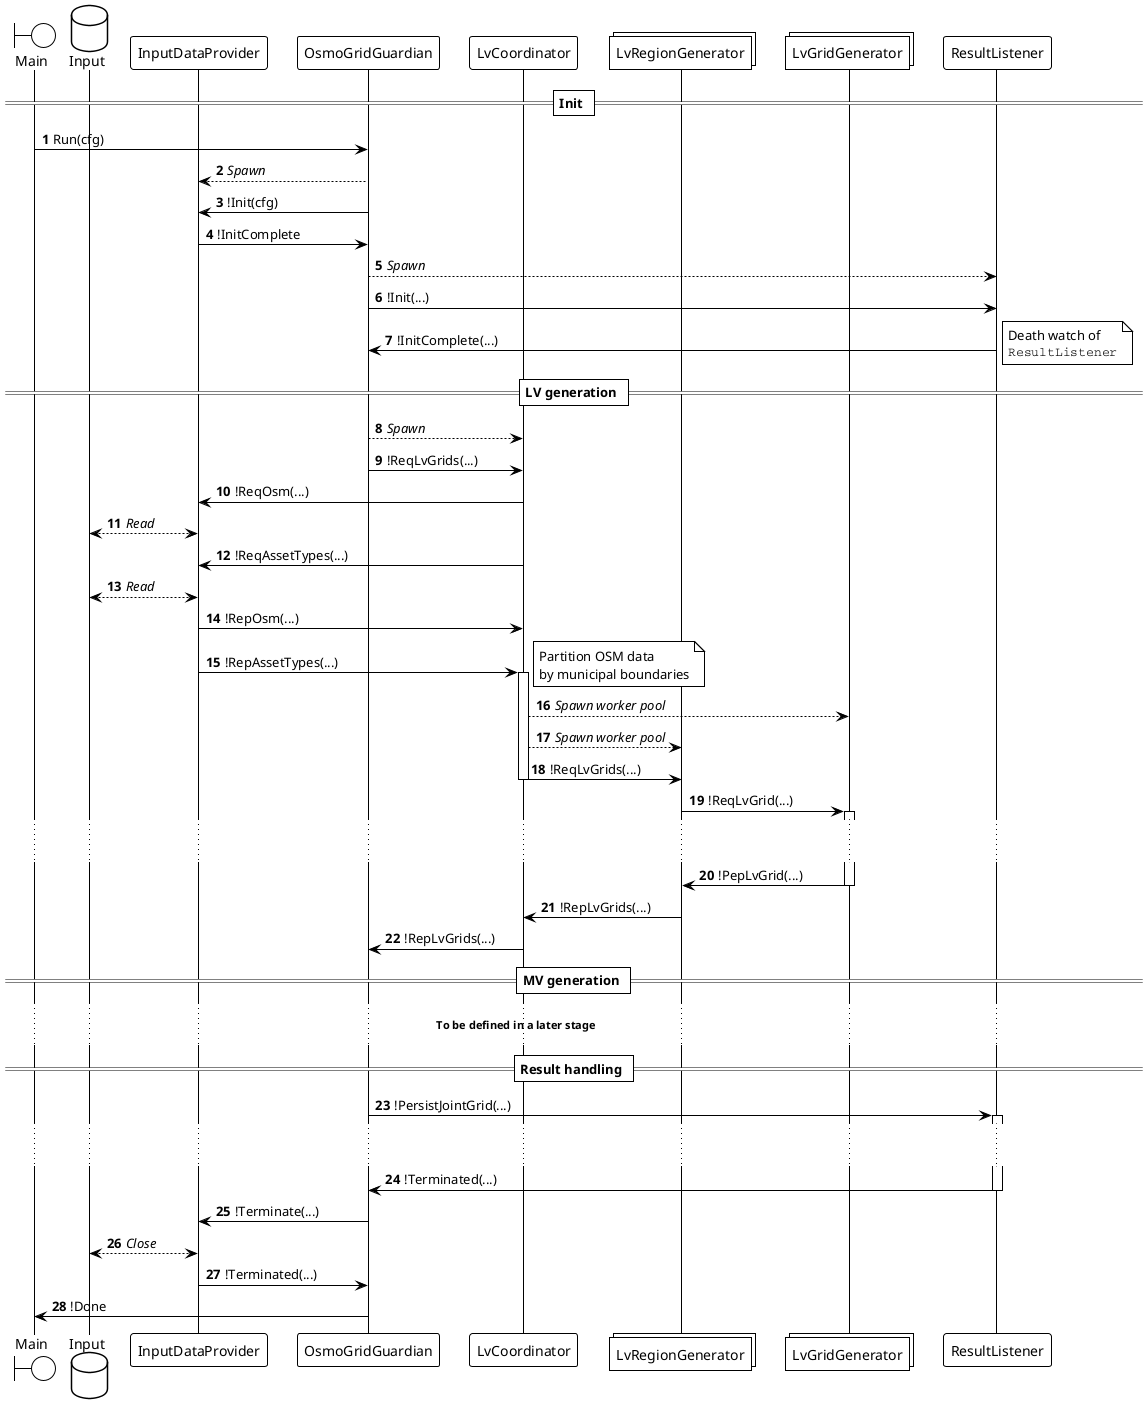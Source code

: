 @startuml
'https://plantuml.com/sequence-diagram

!theme plain
autonumber

boundary Main
database Input
participant InputDataProvider
participant OsmoGridGuardian
participant LvCoordinator
collections LvRegionGenerator
collections LvGridGenerator
participant ResultListener

== Init ==
Main -> OsmoGridGuardian: Run(cfg)
OsmoGridGuardian --> InputDataProvider: //Spawn//
OsmoGridGuardian -> InputDataProvider: !Init(cfg)
InputDataProvider -> OsmoGridGuardian: !InitComplete

OsmoGridGuardian --> ResultListener: //Spawn//
OsmoGridGuardian -> ResultListener: !Init(...)
ResultListener -> OsmoGridGuardian: !InitComplete(...)
note right: Death watch of\n""ResultListener""

== LV generation ==
OsmoGridGuardian --> LvCoordinator: //Spawn//
OsmoGridGuardian -> LvCoordinator: !ReqLvGrids(...)
LvCoordinator -> InputDataProvider: !ReqOsm(...)
InputDataProvider <--> Input: //Read//
LvCoordinator -> InputDataProvider: !ReqAssetTypes(...)
InputDataProvider <--> Input: //Read//
InputDataProvider -> LvCoordinator: !RepOsm(...)
InputDataProvider -> LvCoordinator: !RepAssetTypes(...)
activate LvCoordinator
note right: Partition OSM data\nby municipal boundaries
LvCoordinator --> LvGridGenerator: //Spawn worker pool//
LvCoordinator --> LvRegionGenerator: //Spawn worker pool//

LvCoordinator -> LvRegionGenerator: !ReqLvGrids(...)
deactivate LvCoordinator
LvRegionGenerator -> LvGridGenerator: !ReqLvGrid(...)
activate LvGridGenerator
... ...
LvGridGenerator -> LvRegionGenerator: !PepLvGrid(...)
deactivate LvGridGenerator

LvRegionGenerator -> LvCoordinator: !RepLvGrids(...)
LvCoordinator -> OsmoGridGuardian: !RepLvGrids(...)

== MV generation ==
... **To be defined in a later stage** ...

== Result handling ==
OsmoGridGuardian -> ResultListener: !PersistJointGrid(...)
activate ResultListener
... ...
ResultListener -> OsmoGridGuardian: !Terminated(...)
deactivate ResultListener
OsmoGridGuardian -> InputDataProvider: !Terminate(...)
InputDataProvider <--> Input: //Close//
InputDataProvider -> OsmoGridGuardian: !Terminated(...)

OsmoGridGuardian -> Main: !Done

'TODO: Don't forget to spawn and initialize the ResultListener

@enduml
